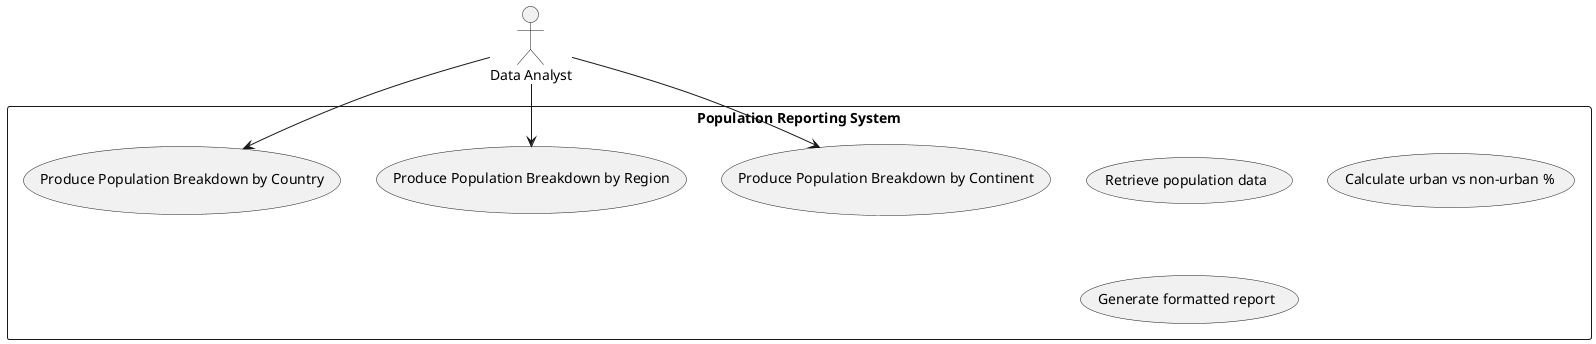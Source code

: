 @startuml
actor "Data Analyst" as Analyst

rectangle "Population Reporting System" {
  usecase "Produce Population Breakdown by Continent" as UC23
  usecase "Produce Population Breakdown by Region" as UC24
  usecase "Produce Population Breakdown by Country" as UC25

  usecase "Retrieve population data" as UC_R
  usecase "Calculate urban vs non-urban %" as UC_C
  usecase "Generate formatted report" as UC_G

}

Analyst --> UC23
Analyst --> UC24
Analyst --> UC25
@enduml
